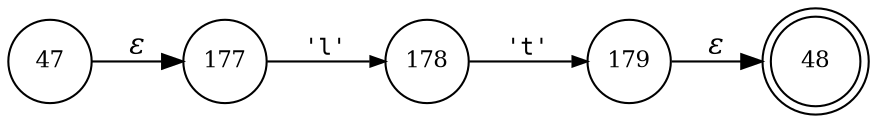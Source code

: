 digraph ATN {
rankdir=LR;
s48[fontsize=11, label="48", shape=doublecircle, fixedsize=true, width=.6];
s177[fontsize=11,label="177", shape=circle, fixedsize=true, width=.55, peripheries=1];
s178[fontsize=11,label="178", shape=circle, fixedsize=true, width=.55, peripheries=1];
s179[fontsize=11,label="179", shape=circle, fixedsize=true, width=.55, peripheries=1];
s47[fontsize=11,label="47", shape=circle, fixedsize=true, width=.55, peripheries=1];
s47 -> s177 [fontname="Times-Italic", label="&epsilon;"];
s177 -> s178 [fontsize=11, fontname="Courier", arrowsize=.7, label = "'l'", arrowhead = normal];
s178 -> s179 [fontsize=11, fontname="Courier", arrowsize=.7, label = "'t'", arrowhead = normal];
s179 -> s48 [fontname="Times-Italic", label="&epsilon;"];
}